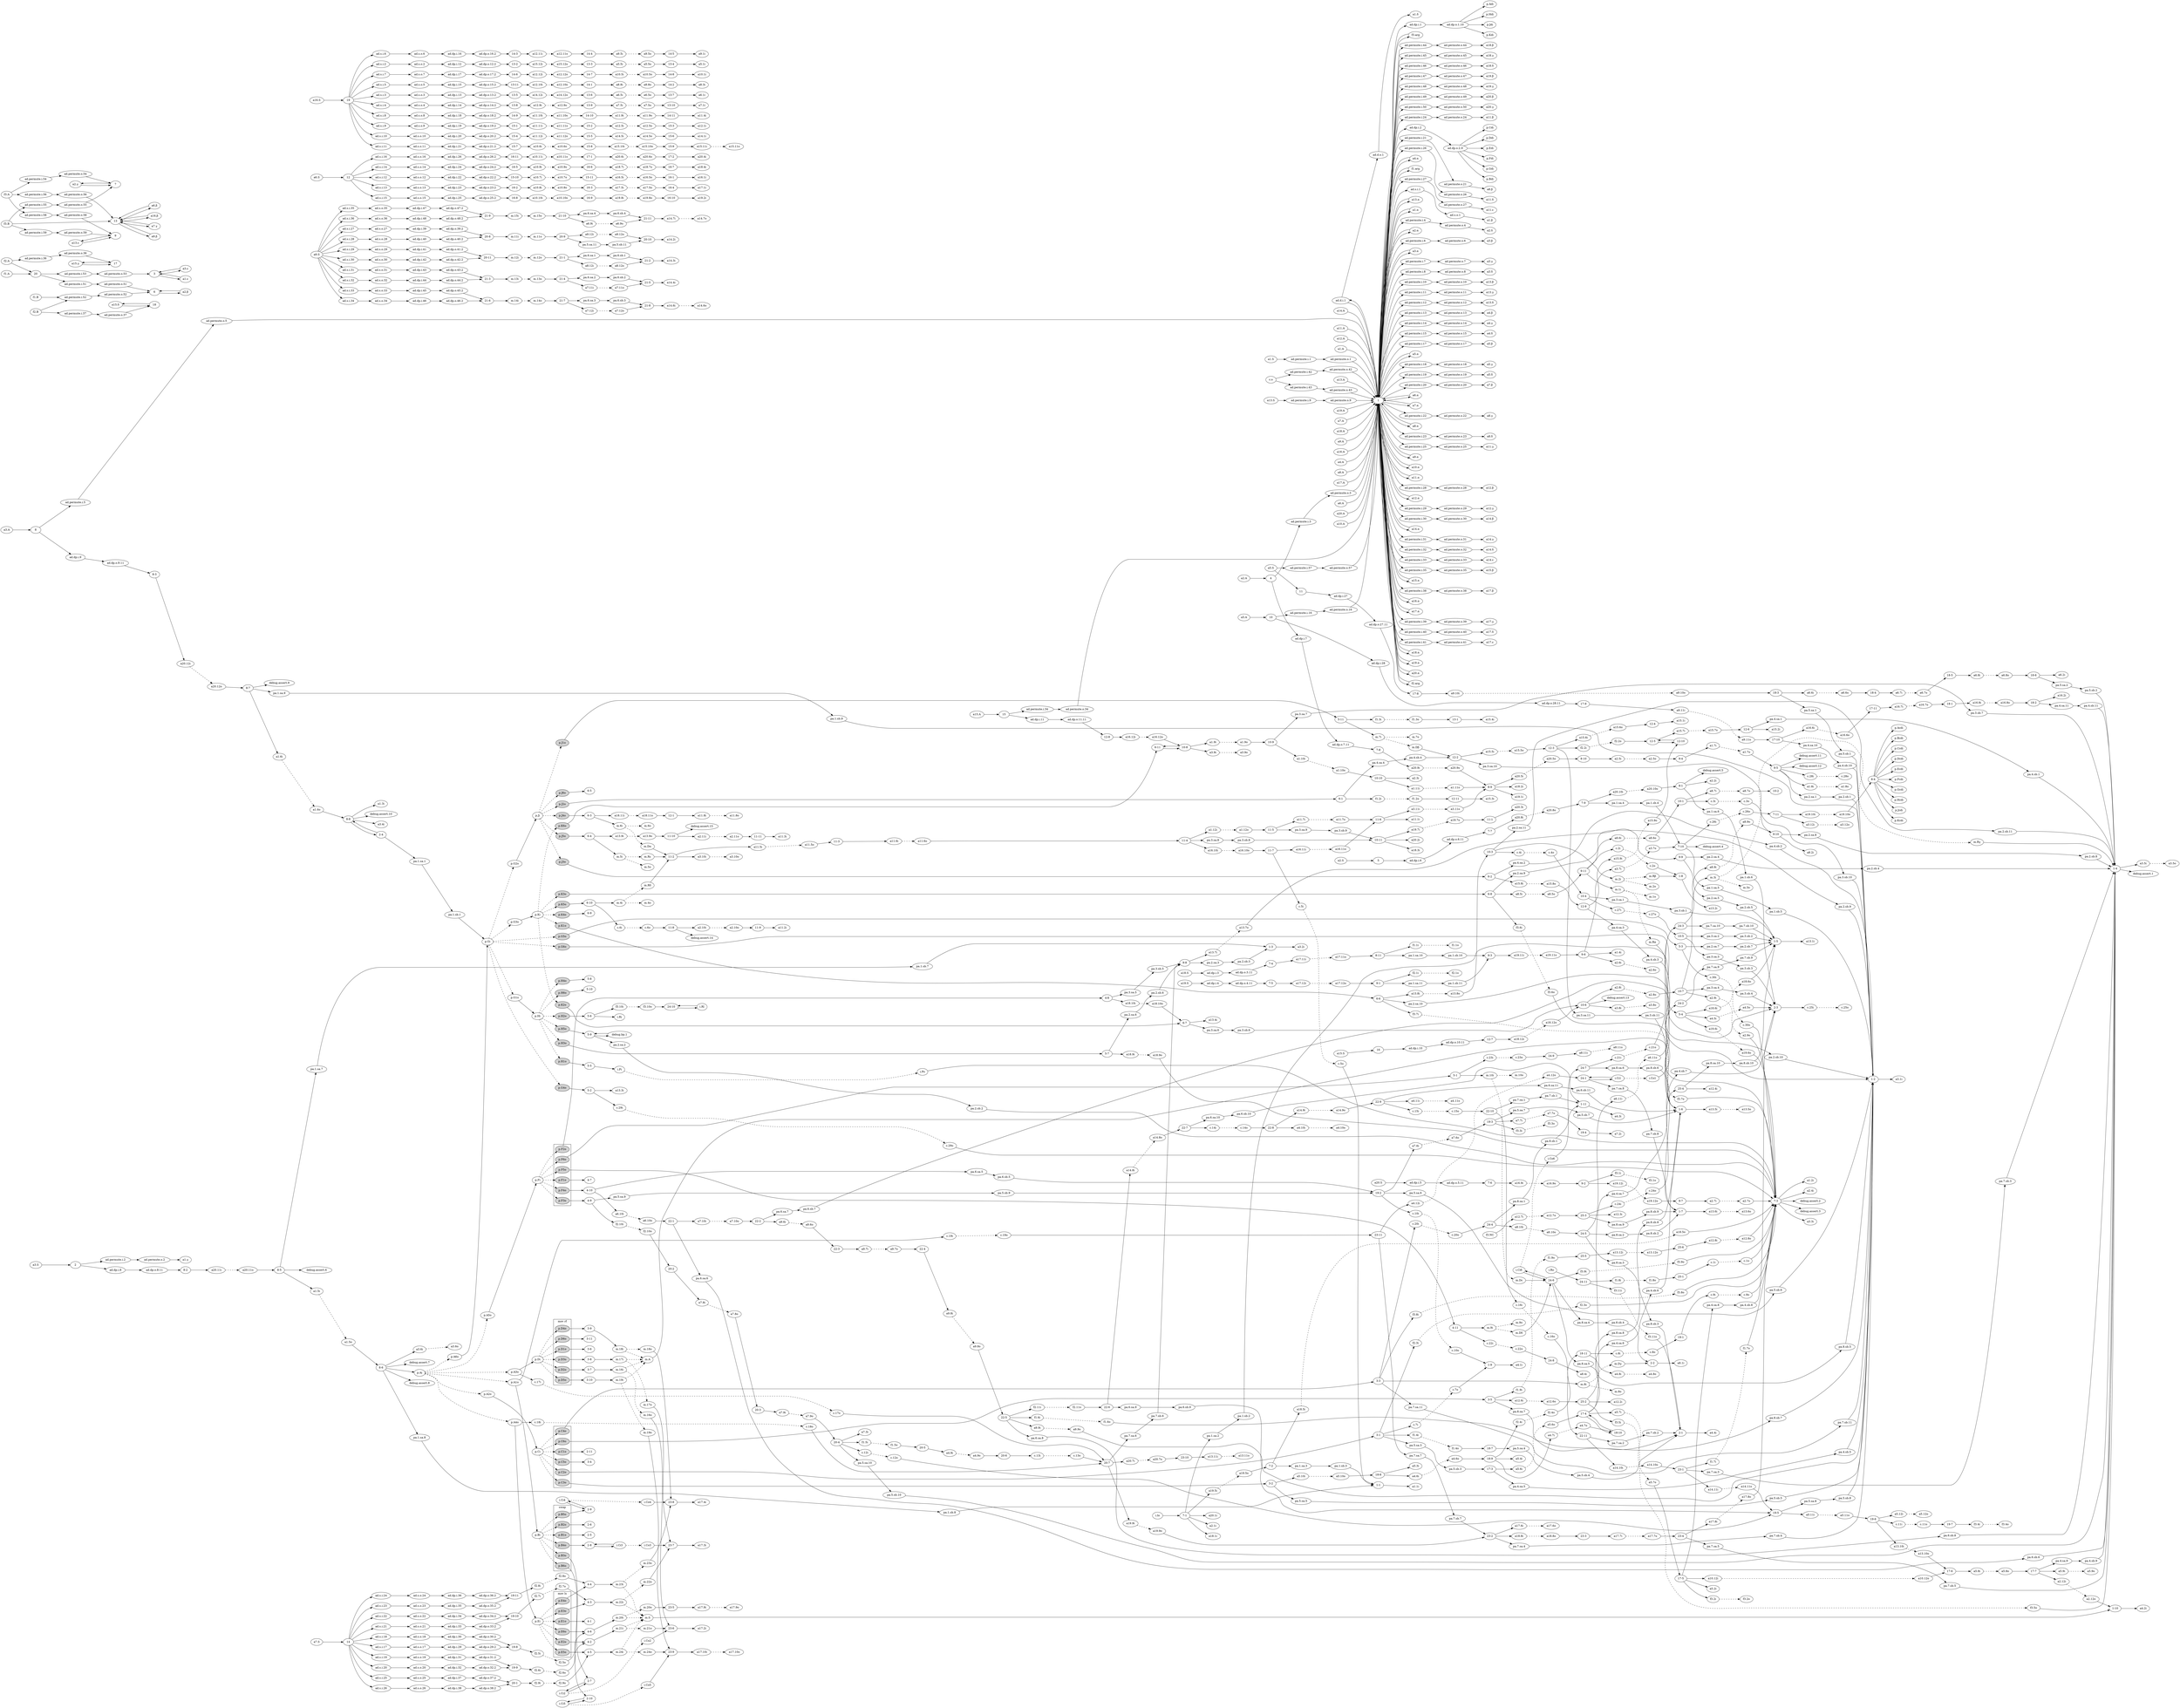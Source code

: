 digraph eniac {
  newrank=true;
	rankdir="LR";
	"ad.d.i.1" -> "ad.d.o.1";
  "i.Pi" -> "i.Po" [ style=dashed ];
	"a20.5o" -> "8-10";
	"9-6" -> "a2.6i";
	"9-6" -> "a3.7i";
	"9-6" -> "a1.4i";
	"ad.dp.o.41.2" -> "20-11";
	"a13.A" -> "1";
	"10-9" -> "pa.3.sa.7";
	"10-9" -> "a1.10i";
	"18-7" -> "pa.5.sa.4";
	"c.21i" -> "c.21o" [ style=dashed ];
	"a6.10o" -> "22-1";
	"i.Ro" -> "24-11";
	"a12.8i" -> "a12.8o" [ style=dashed ];
	"ad.s.o.28" -> "ad.dp.i.40";
	"ad.dp.o.40.2" -> "20-8";
	"ad.s.o.35" -> "ad.dp.i.47";
	"a14.7i" -> "a14.7o" [ style=dashed ];
	"a9.6o" -> "22-3";
	"7-8" -> "a20.9i";
	"ad.permute.o.4" -> "a2.δ";
	"p.E2o" -> "4-2";
	"6-7" -> "pa.3.sa.6";
	"6-7" -> "a13.4i";
	"p.K6o" -> "6-11";
	"a19.5i" -> "a19.5o" [ style=dashed ];
	"a1.12i" -> "a1.12o" [ style=dashed ];
	"pa.4.sb.3" -> "1-6";
	"f3.3i" -> "f3.3o" [ style=dashed ];
	"ad.dp.i.34" -> "ad.dp.o.34.2";
	"f2.11i" -> "f2.11o" [ style=dashed ];
	"a10.8i" -> "a10.8o" [ style=dashed ];
	"a9.11i" -> "a9.11o" [ style=dashed ];
	"pa.1.sa.2" -> "pa.1.sb.2";
	"11-3" -> "a11.6i";
	"ad.dp.i.24" -> "ad.dp.o.24.2";
	"a13.10o" -> "17-6";
	"21-6" -> "m.14i";
	"6" -> "a2.β";
	"f2.B" -> "ad.permute.i.37";
	"f2.B" -> "ad.permute.i.52";
	"c.30o" -> "7-3";
	"pa.4.sb.8" -> "2-3";
	"a4.9o" -> "20-6";
	"f3.9o" -> "7-3";
	"1-4" -> "debug.assert.1";
	"1-4" -> "a3.5i";
	"ad.permute.i.24" -> "ad.permute.o.24";
	"9-1" -> "f2.1i";
	"9-1" -> "pa.1.sa.11";
	"a15.8o" -> "12-9";
	"a11.12i" -> "a11.12o" [ style=dashed ];
	"f1.6o" -> "2-1";
	"ad.dp.i.2" -> "ad.dp.o.2.9";
	"11-9" -> "a11.2i";
	"ad.dp.i.41" -> "ad.dp.o.41.2";
	"22-8" -> "a14.9i";
	"22-8" -> "a4.10i";
	"p.Ji" -> "p.J1o" [ style=dashed ];
	"p.Ji" -> "p.J2o" [ style=dashed ];
	"p.Ji" -> "p.J3o" [ style=dashed ];
	"p.Ji" -> "p.J4o" [ style=dashed ];
	"p.Ji" -> "p.J5o" [ style=dashed ];
	"p.Ji" -> "p.J6o" [ style=dashed ];
	"c.29i" -> "c.29o" [ style=dashed ];
	"c.5o" -> "1-1";
	"ad.dp.o.44.2" -> "21-3";
	"a20.8o" -> "7-9";
	"a3.6i" -> "a3.6o" [ style=dashed ];
	"ad.s.i.6" -> "ad.s.o.6";
	"f3.NC" -> "a12.7i";
	"f1.8i" -> "f1.8o" [ style=dashed ];
	"ad.permute.o.45" -> "a18.γ";
	"pa.5.sb.2" -> "1-4";
	"pa.6.sb.3" -> "21-8";
	"a13.11i" -> "a13.11o" [ style=dashed ];
	"ad.s.i.35" -> "ad.s.o.35";
	"a10.10i" -> "a10.10o" [ style=dashed ];
	"ad.dp.i.8" -> "ad.dp.o.8.11";
	"a15.5i" -> "a15.5o" [ style=dashed ];
	"ad.dp.i.23" -> "ad.dp.o.23.2";
	"a5.7i" -> "a5.7o" [ style=dashed ];
	"a7.9i" -> "a7.9o" [ style=dashed ];
	"ad.s.i.28" -> "ad.s.o.28";
	"c.2o" -> "1-8";
	"a5.7o" -> "17-5";
	"a19.11i" -> "a19.11o" [ style=dashed ];
	"ad.permute.i.21" -> "ad.permute.o.21";
	"ad.dp.i.7" -> "ad.dp.o.7.11";
	"m.6i" -> "m.6o" [ style=dashed ];
	"ad.dp.i.40" -> "ad.dp.o.40.2";
	"f1.3o" -> "13-1";
	"24-3" -> "a8.9i";
	"24-3" -> "pa.7.sa.10";
	"a11.11i" -> "a11.11o" [ style=dashed ];
	"6-4" -> "m.5i";
	"6-4" -> "a13.9i";
	"ad.permute.o.46" -> "a18.δ";
	"pa.1.sb.8" -> "1-1";
	"pa.3.sa.11" -> "pa.3.sb.11";
	"14-6" -> "a12.12i";
	"pa.6.sb.1" -> "21-2";
	"ad.dp.i.47" -> "ad.dp.o.47.2";
	"p.A2o" -> "p.Ci";
	"a19.5o" -> "7-2";
	"c.26i" -> "c.26o" [ style=dashed ];
	"pa.2.sa.7" -> "pa.2.sb.7";
	"c.27o" -> "10-5";
	"a1.12o" -> "11-5";
	"a17.9i" -> "a17.9o" [ style=dashed ];
	"a7.12o" -> "21-8";
	"a6.11o" -> "24-3";
	"a4.α" -> "1";
	"1-9" -> "a4.1i";
	"pa.5.sa.2" -> "pa.5.sb.2";
	"ad.s.o.22" -> "ad.dp.i.34";
	"m.14o" -> "21-7";
	"pa.6.sa.3" -> "pa.6.sb.3";
	"17-6" -> "a5.8i";
	"a16.6i" -> "a16.6o" [ style=dashed ];
	"p.C1o" -> "2-11";
	"ad.permute.o.44" -> "a18.β";
	"c.6o" -> "11-8";
	"ad.dp.i.12" -> "ad.dp.o.12.2";
	"15-1" -> "a11.11i";
	"a19.8i" -> "a19.8o" [ style=dashed ];
	"pa.1.sa.3" -> "pa.1.sb.3";
	"a12.5i" -> "a12.5o" [ style=dashed ];
	"ad.dp.i.33" -> "ad.dp.o.33.2";
	"f1.arg" -> "1";
	"pa.4.sa.6" -> "pa.4.sb.6";
	"18-1" -> "a16.8i";
	"ad.s.o.31" -> "ad.dp.i.43";
	"c.15i" -> "c.15o" [ style=dashed ];
	"m.23o" -> "23-8";
	"ad.permute.i.26" -> "ad.permute.o.26";
	"pa.3.sb.4" -> "2-3";
	"c.12i" -> "c.12o" [ style=dashed ];
	"i.Ci2" -> "2-7";
	"i.Ci2" -> "i.Co2" [ style=dashed ];
	"c.1i" -> "c.1o" [ style=dashed ];
	"a2.β" -> "6";
	"ad.permute.o.39" -> "a17.γ";
	"a1.5o" -> "8-6";
	"ad.permute.o.53" -> "3";
	"m.19o" -> "23-9";
	"a18.11i" -> "a18.11o" [ style=dashed ];
	"a5.5i" -> "a5.5o" [ style=dashed ];
	"14-8" -> "a10.1i";
	"ad.permute.i.27" -> "ad.permute.o.27";
	"p.B3o" -> "2-7";
	"a3.9i" -> "a3.9o" [ style=dashed ];
	"a15.8i" -> "a15.8o" [ style=dashed ];
	"ad.s.i.2" -> "ad.s.o.2";
	"15-10" -> "a10.7i";
	"pa.4.sb.6" -> "1-6";
	"i.Ci4" -> "2-9";
	"i.Ci4" -> "i.Co4" [ style=dashed ];
	"a13.α" -> "1";
	"m.Rα" -> "1-6";
	"pa.8.sb.10" -> "1-5";
	"a20.8i" -> "a20.8o" [ style=dashed ];
	"a12.10o" -> "14-1";
	"c.22i" -> "c.22o" [ style=dashed ];
	"ad.permute.o.31" -> "a14.γ";
	"p.A6o" -> "p.Gi";
	"8-4" -> "p.Acdi";
	"8-4" -> "p.Bcdi";
	"8-4" -> "p.Ccdi";
	"8-4" -> "p.Dcdi";
	"8-4" -> "p.Ecdi";
	"8-4" -> "p.Fcdi";
	"8-4" -> "p.Gcdi";
	"8-4" -> "p.Hcdi";
	"8-4" -> "p.Jcdi";
	"8-4" -> "p.Kcdi";
	"ad.dp.i.30" -> "ad.dp.o.30.2";
	"ad.s.o.19" -> "ad.dp.i.31";
	"pa.6.sa.7" -> "pa.6.sb.7";
	"a20.9o" -> "8-9";
	"2-2" -> "a8.1i";
	"pa.3.sa.1" -> "pa.3.sb.1";
	"ad.dp.o.22.2" -> "15-10";
	"pa.6.sb.8" -> "1-4";
	"20-2" -> "a7.8i";
	"m.12o" -> "21-1";
	"p.C6o" -> "3-5";
	"4-8" -> "pa.3.sa.5";
	"4-8" -> "a18.10i";
	"9-9" -> "pa.2.sa.4";
	"9-9" -> "pa.2.sa.5";
	"pa.3.sb.3" -> "2-3";
	"15-8" -> "a15.10i";
	"a2.11i" -> "a2.11o" [ style=dashed ];
	"16-5" -> "a10.9i";
	"1" -> "a1.α";
	"1" -> "ad.s.i.1";
	"1" -> "ad.d.i.1";
	"1" -> "a2.α";
	"1" -> "ad.permute.i.4";
	"1" -> "a3.α";
	"1" -> "ad.permute.i.6";
	"1" -> "ad.permute.i.7";
	"1" -> "ad.permute.i.8";
	"1" -> "a13.α";
	"1" -> "ad.permute.i.10";
	"1" -> "ad.permute.i.11";
	"1" -> "ad.permute.i.12";
	"1" -> "a4.α";
	"1" -> "ad.permute.i.13";
	"1" -> "ad.permute.i.14";
	"1" -> "ad.permute.i.15";
	"1" -> "a5.α";
	"1" -> "ad.permute.i.17";
	"1" -> "ad.permute.i.18";
	"1" -> "ad.permute.i.19";
	"1" -> "a6.α";
	"1" -> "a7.α";
	"1" -> "ad.permute.i.20";
	"1" -> "a8.α";
	"1" -> "ad.permute.i.21";
	"1" -> "ad.permute.i.22";
	"1" -> "ad.permute.i.23";
	"1" -> "a9.α";
	"1" -> "a10.α";
	"1" -> "a11.α";
	"1" -> "ad.permute.i.24";
	"1" -> "ad.permute.i.25";
	"1" -> "ad.permute.i.26";
	"1" -> "ad.permute.i.27";
	"1" -> "a12.α";
	"1" -> "ad.permute.i.28";
	"1" -> "ad.permute.i.29";
	"1" -> "a14.α";
	"1" -> "ad.permute.i.30";
	"1" -> "ad.permute.i.31";
	"1" -> "ad.permute.i.32";
	"1" -> "ad.permute.i.33";
	"1" -> "a15.α";
	"1" -> "ad.permute.i.35";
	"1" -> "a16.α";
	"1" -> "a17.α";
	"1" -> "ad.permute.i.38";
	"1" -> "ad.permute.i.39";
	"1" -> "ad.permute.i.40";
	"1" -> "ad.permute.i.41";
	"1" -> "a18.α";
	"1" -> "a19.α";
	"1" -> "a20.α";
	"1" -> "f1.arg";
	"1" -> "f2.arg";
	"1" -> "f3.arg";
	"1" -> "ad.dp.i.1";
	"1" -> "ad.dp.i.2";
	"1" -> "ad.permute.i.44";
	"1" -> "ad.permute.i.45";
	"1" -> "ad.permute.i.46";
	"1" -> "ad.permute.i.47";
	"1" -> "ad.permute.i.48";
	"1" -> "ad.permute.i.49";
	"1" -> "ad.permute.i.50";
	"a2.γ" -> "7";
	"7-6" -> "a16.9i";
	"pa.1.sa.4" -> "pa.1.sb.4";
	"a11.5o" -> "11-3";
	"c.11i" -> "c.11o" [ style=dashed ];
	"24-2" -> "pa.7.sa.9";
	"a20.10i" -> "a20.10o" [ style=dashed ];
	"ad.dp.o.36.2" -> "19-11";
	"a12.10i" -> "a12.10o" [ style=dashed ];
	"a3.5i" -> "a3.5o" [ style=dashed ];
	"ad.permute.i.37" -> "ad.permute.o.37";
	"ad.permute.i.54" -> "ad.permute.o.54";
	"pa.2.sb.10" -> "1-2";
	"a5.9i" -> "a5.9o" [ style=dashed ];
	"a7.7i" -> "a7.7o" [ style=dashed ];
	"a9.6i" -> "a9.6o" [ style=dashed ];
	"p.D2o" -> "3-7";
	"pa.2.sb.4" -> "1-4";
	"a11.6o" -> "11-4";
	"a3.11i" -> "a3.11o" [ style=dashed ];
	"ad.s.i.20" -> "ad.s.o.20";
	"a15.11i" -> "a15.11o" [ style=dashed ];
	"pa.4.sa.7" -> "pa.4.sb.7";
	"ad.permute.o.1" -> "1";
	"ad.permute.o.38" -> "a17.β";
	"p.G2o" -> "p.Ji";
	"ad.s.i.23" -> "ad.s.o.23";
	"ad.permute.i.30" -> "ad.permute.o.30";
	"6-1" -> "pa.4.sa.4";
	"6-1" -> "f1.2i";
	"ad.s.i.7" -> "ad.s.o.7";
	"a14.8o" -> "22-7";
	"a12.7o" -> "25-3";
	"a19.10o" -> "8-4";
	"a14.12o" -> "13-6";
	"a13.7i" -> "a13.7o" [ style=dashed ];
	"pa.4.sa.9" -> "pa.4.sb.9";
	"a6.6o" -> "18-4";
	"22-2" -> "a9.6i";
	"22-2" -> "pa.6.sa.7";
	"ad.dp.o.23.2" -> "16-2";
	"ad.s.o.23" -> "ad.dp.i.35";
	"m.19i" -> "m.19o" [ style=dashed ];
	"24-1" -> "i.Ci1";
	"24-1" -> "pa.7.sa.8";
	"a6.α" -> "1";
	"a12.6o" -> "25-2";
	"f3.5i" -> "f3.5o" [ style=dashed ];
	"10-7" -> "m.3i";
	"10-7" -> "a2.9i";
	"10-7" -> "pa.3.sa.4";
	"18-9" -> "a5.4i";
	"18-9" -> "a4.7i";
	"18-9" -> "f2.4i";
	"f1.7o" -> "7-3";
	"12-4" -> "a15.1i";
	"20-3" -> "a7.9i";
	"10" -> "ad.permute.i.16";
	"10" -> "ad.dp.i.28";
	"ad.permute.i.39" -> "ad.permute.o.39";
	"3-3" -> "m.8i";
	"3-3" -> "pa.7.sa.11";
	"3-3" -> "c.20i";
	"3-3" -> "f3.8i";
	"ad.permute.i.53" -> "ad.permute.o.53";
	"10-6" -> "debug.assert.13";
	"10-6" -> "a2.8i";
	"10-6" -> "a3.8i";
	"f1.2o" -> "12-11";
	"a15.δ" -> "18";
	"ad.dp.i.9" -> "ad.dp.o.9.11";
	"19-3" -> "pa.5.sa.7";
	"19-3" -> "a7.7i";
	"19-3" -> "f3.3i";
	"22-11" -> "a14.10i";
	"22-11" -> "pa.7.sa.2";
	"f2.5i" -> "f2.5o" [ style=dashed ];
	"f3.8o" -> "7-3";
	"p.A4o" -> "p.Ei";
	"p.A4o" -> "c.18i";
	"pa.6.sb.4" -> "21-11";
	"23-4" -> "pa.7.sa.5";
	"23-4" -> "a17.8i";
	"a10.10o" -> "16-9";
	"a7.8i" -> "a7.8o" [ style=dashed ];
	"c.24i" -> "c.24o" [ style=dashed ];
	"ad.permute.o.18" -> "a5.γ";
	"ad.dp.o.4.11" -> "7-5";
	"8-1" -> "debug.assert.5";
	"8-1" -> "a2.2i";
	"8-1" -> "pa.1.sa.6";
	"a15.7i" -> "a15.7o" [ style=dashed ];
	"ad.dp.i.13" -> "ad.dp.o.13.2";
	"16-8" -> "a10.10i";
	"21-3" -> "m.13i";
	"pa.7.sb.7" -> "23-2";
	"2" -> "ad.permute.i.2";
	"2" -> "ad.dp.i.8";
	"p.F4o" -> "4-10";
	"a18.6i" -> "a18.6o" [ style=dashed ];
	"11-6" -> "a3.11i";
	"11-6" -> "a11.1i";
	"m.Dα" -> "11-2";
	"pa.5.sa.7" -> "pa.5.sb.7";
	"c.11o" -> "19-7";
	"pa.6.sa.9" -> "pa.6.sb.9";
	"7" -> "a2.γ";
	"1-3" -> "a3.2i";
	"ad.permute.i.14" -> "ad.permute.o.14";
	"p.H1o" -> "5-5";
	"a2.9o" -> "7-3";
	"pa.4.sb.11" -> "1-4";
	"ad.permute.i.33" -> "ad.permute.o.33";
	"9-10" -> "pa.2.sa.8";
	"9-10" -> "a8.2i";
	"12-9" -> "pa.4.sa.3";
	"12-9" -> "a15.9i";
	"21-8" -> "a14.6i";
	"ad.permute.i.59" -> "ad.permute.o.59";
	"pa.8.sa.10" -> "pa.8.sb.10";
	"a1.S" -> "ad.permute.i.1";
	"ad.permute.i.47" -> "ad.permute.o.47";
	"m.18i" -> "m.18o" [ style=dashed ];
	"pa.7.sb.8" -> "1-7";
	"ad.permute.i.3" -> "ad.permute.o.3";
	"ad.permute.o.10" -> "a13.β";
	"pa.3.sa.4" -> "pa.3.sb.4";
	"a19.7i" -> "a19.7o" [ style=dashed ];
	"a20.12i" -> "a20.12o" [ style=dashed ];
	"a17.6i" -> "a17.6o" [ style=dashed ];
	"a18.12i" -> "a18.12o" [ style=dashed ];
	"a19.A" -> "1";
	"p.F1o" -> "4-7";
	"a2.7o" -> "7-3";
	"11-11" -> "a11.3i";
	"c.10o" -> "1-9";
	"a9.12i" -> "a9.12o" [ style=dashed ];
	"c.5i" -> "c.5o" [ style=dashed ];
	"a17.11i" -> "a17.11o" [ style=dashed ];
	"a10.12i" -> "a10.12o" [ style=dashed ];
	"a17.10i" -> "a17.10o" [ style=dashed ];
	"a13.ε" -> "9";
	"ad.permute.o.13" -> "a4.β";
	"7-2" -> "a18.5i";
	"7-2" -> "pa.1.sa.3";
	"ad.s.i.19" -> "ad.s.o.19";
	"ad.dp.o.31.2" -> "19-9";
	"a2.12o" -> "1-10";
	"a12.α" -> "1";
	"c.19o" -> "23-11";
	"a4.12o" -> "24-1";
	"a7.A" -> "1";
	"ad.dp.o.8.11" -> "8-2";
	"13-5" -> "a14.12i";
	"a8.8i" -> "a8.8o" [ style=dashed ];
	"a19.8o" -> "16-10";
	"p.D6o" -> "3-11";
	"5-9" -> "debug.bp.1";
	"5-9" -> "pa.2.sa.2";
	"p.J3o" -> "6-2";
	"ad.permute.o.47" -> "a19.β";
	"f1.B" -> "ad.permute.i.52";
	"pa.2.sb.3" -> "1-3";
	"a16.6o" -> "17-11";
	"ad.dp.i.29" -> "ad.dp.o.29.2";
	"ad.s.o.32" -> "ad.dp.i.44";
	"m.13i" -> "m.13o" [ style=dashed ];
	"f1.4i" -> "f1.4o" [ style=dashed ];
	"f3.10o" -> "24-10";
	"m.24i" -> "m.24o" [ style=dashed ];
	"a8.9o" -> "9-10";
	"ad.permute.i.25" -> "ad.permute.o.25";
	"pa.1.sa.1" -> "pa.1.sb.1";
	"14-4" -> "a9.5i";
	"19-7" -> "f3.4i";
	"ad.s.o.21" -> "ad.dp.i.33";
	"15-5" -> "a14.5i";
	"a10.7o" -> "15-11";
	"ad.permute.i.23" -> "ad.permute.o.23";
	"8-6" -> "debug.assert.7";
	"8-6" -> "debug.assert.8";
	"8-6" -> "a3.6i";
	"8-6" -> "pa.1.sa.8";
	"8-6" -> "p.Ai";
	"24-10" -> "i.Rl";
	"a18.10i" -> "a18.10o" [ style=dashed ];
	"m.Dγ" -> "2-2";
	"a12.11o" -> "14-4";
	"a18.A" -> "1";
	"a1.10o" -> "10-10";
	"pa.3.sb.8" -> "10-11";
	"a6.5i" -> "a6.5o" [ style=dashed ];
	"m.18o" -> "23-8";
	"23-11" -> "a4.12i";
	"23-11" -> "pa.7.sa.7";
	"7-10" -> "debug.assert.4";
	"7-10" -> "c.26i";
	"7-10" -> "pa.1.sa.5";
	"pa.4.sa.11" -> "pa.4.sb.11";
	"a20.11i" -> "a20.11o" [ style=dashed ];
	"a9.10o" -> "18-3";
	"f2.4o" -> "18-11";
	"a6.11i" -> "a6.11o" [ style=dashed ];
	"p.J2o" -> "6-1";
	"m.12i" -> "m.12o" [ style=dashed ];
	"pa.8.sb.2" -> "1-7";
	"a17.12i" -> "a17.12o" [ style=dashed ];
	"a10.11i" -> "a10.11o" [ style=dashed ];
	"a7.12i" -> "a7.12o" [ style=dashed ];
	"21-9" -> "m.15i";
	"ad.permute.o.20" -> "a7.β";
	"a19.6i" -> "a19.6o" [ style=dashed ];
	"pa.3.sb.11" -> "1-6";
	"12-8" -> "a16.12i";
	"a16.8i" -> "a16.8o" [ style=dashed ];
	"f3.11i" -> "f3.11o" [ style=dashed ];
	"ad.dp.i.19" -> "ad.dp.o.19.2";
	"a8.9i" -> "a8.9o" [ style=dashed ];
	"3" -> "a1.ε";
	"3" -> "a3.ε";
	"p.B1o" -> "2-5";
	"a6.5o" -> "13-7";
	"m.2i" -> "m.2o" [ style=dashed ];
	"12-5" -> "a15.7i";
	"12-5" -> "12-10";
	"a20.α" -> "1";
	"c.25i" -> "c.25o" [ style=dashed ];
	"2-7" -> "i.Ci2";
	"pa.2.sa.8" -> "pa.2.sb.8";
	"a13.8i" -> "a13.8o" [ style=dashed ];
	"m.13o" -> "21-4";
	"a11.12o" -> "15-5";
	"3-2" -> "a5.10i";
	"3-2" -> "pa.5.sa.5";
	"ad.dp.o.14.2" -> "13-8";
	"a9.9o" -> "19-5";
	"ad.dp.o.19.2" -> "15-1";
	"ad.dp.o.21.2" -> "15-7";
	"a18.11o" -> "12-1";
	"f3.B" -> "ad.permute.i.55";
	"f3.B" -> "13";
	"f3.B" -> "ad.permute.i.59";
	"pa.4.sa.2" -> "pa.4.sb.2";
	"ad.s.i.5" -> "ad.s.o.5";
	"c.13i" -> "c.13o" [ style=dashed ];
	"f3.10i" -> "f3.10o" [ style=dashed ];
	"pa.7.sb.11" -> "1-2";
	"4-5" -> "m.24i";
	"ad.dp.i.21" -> "ad.dp.o.21.2";
	"ad.s.o.18" -> "ad.dp.i.30";
	"pa.6.sb.6" -> "1-4";
	"a7.10i" -> "a7.10o" [ style=dashed ];
	"pa.8.sa.6" -> "pa.8.sb.6";
	"a8.α" -> "1";
	"ad.permute.i.43" -> "ad.permute.o.43";
	"10-5" -> "pa.3.sa.2";
	"10-5" -> "pa.3.sa.3";
	"13-10" -> "a7.1i";
	"ad.s.i.36" -> "ad.s.o.36";
	"ad.permute.i.18" -> "ad.permute.o.18";
	"m.5i" -> "m.5o" [ style=dashed ];
	"20-9" -> "pa.5.sa.11";
	"20-9" -> "a9.12i";
	"p.F6o" -> "5-1";
	"ad.s.o.2" -> "ad.dp.i.12";
	"ad.dp.i.31" -> "ad.dp.o.31.2";
	"c.19i" -> "c.19o" [ style=dashed ];
	"a9.12o" -> "20-10";
	"ad.permute.o.11" -> "a13.γ";
	"p.G4o" -> "5-2";
	"21-10" -> "pa.6.sa.4";
	"21-10" -> "a6.9i";
	"10-3" -> "pa.2.sa.11";
	"10-3" -> "m.2i";
	"10-3" -> "c.4i";
	"20-6" -> "c.13i";
	"22-4" -> "a9.8i";
	"ad.dp.i.37" -> "ad.dp.o.37.2";
	"ad.permute.i.4" -> "ad.permute.o.4";
	"ad.dp.o.1.10" -> "p.Adi";
	"ad.dp.o.1.10" -> "p.Hdi";
	"ad.dp.o.1.10" -> "p.Jdi";
	"ad.dp.o.1.10" -> "p.Kdi";
	"p.Di" -> "p.D1o" [ style=dashed ];
	"p.Di" -> "p.D2o" [ style=dashed ];
	"p.Di" -> "p.D3o" [ style=dashed ];
	"p.Di" -> "p.D4o" [ style=dashed ];
	"p.Di" -> "p.D5o" [ style=dashed ];
	"p.Di" -> "p.D6o" [ style=dashed ];
	"pa.1.sb.1" -> "p.Gi";
	"ad.dp.i.25" -> "ad.dp.o.25.2";
	"ad.dp.o.35.2" -> "19-11";
	"ad.dp.o.48.2" -> "21-9";
	"ad.permute.o.7" -> "a3.γ";
	"c.3o" -> "9-10";
	"m.Rδ" -> "11-2";
	"m.7i" -> "m.7o" [ style=dashed ];
	"a5.10i" -> "a5.10o" [ style=dashed ];
	"c.20o" -> "24-4";
	"a2.10i" -> "a2.10o" [ style=dashed ];
	"18-8" -> "a4.6i";
	"18-8" -> "a5.3i";
	"m.24o" -> "23-9";
	"i.Ci6" -> "24-6";
	"i.Ci6" -> "i.Co6" [ style=dashed ];
	"p.G5o" -> "5-3";
	"ad.dp.o.17.2" -> "14-6";
	"pa.6.sa.11" -> "pa.6.sb.11";
	"ad.s.o.1" -> "a1.β";
	"16-6" -> "a18.7i";
	"a9.7o" -> "22-4";
	"a14.11i" -> "a14.11o" [ style=dashed ];
	"a11.α" -> "1";
	"ad.permute.i.35" -> "ad.permute.o.35";
	"a8.5o" -> "9-11";
	"c.10i" -> "c.10o" [ style=dashed ];
	"ad.permute.i.36" -> "ad.permute.o.36";
	"ad.dp.i.5" -> "ad.dp.o.5.11";
	"25-4" -> "a12.4i";
	"25-4" -> "pa.8.sa.10";
	"a1.7i" -> "a1.7o" [ style=dashed ];
	"ad.s.o.15" -> "ad.dp.i.25";
	"21-11" -> "a14.7i";
	"ad.permute.i.28" -> "ad.permute.o.28";
	"ad.s.i.16" -> "ad.s.o.16";
	"a8.10i" -> "a8.10o" [ style=dashed ];
	"a12.9o" -> "13-9";
	"p.B2o" -> "2-6";
	"5-4" -> "a4.5i";
	"5-4" -> "a18.6i";
	"5-4" -> "a19.6i";
	"pa.1.sa.10" -> "pa.1.sb.10";
	"a7.5o" -> "13-10";
	"ad.dp.i.44" -> "ad.dp.o.44.2";
	"a12.12i" -> "a12.12o" [ style=dashed ];
	"a9.A" -> "1";
	"4-10" -> "pa.6.sa.5";
	"4-10" -> "a6.10i";
	"ad.permute.i.46" -> "ad.permute.o.46";
	"13-8" -> "a12.9i";
	"a20.6o" -> "17-2";
	"ad.s.o.17" -> "ad.dp.i.29";
	"a16.A" -> "1";
	"p.G3o" -> "p.Ki";
	"pa.5.sb.8" -> "1-2";
	"c.18o" -> "20-7";
	"a10.9o" -> "16-6";
	"a4.7i" -> "a4.7o" [ style=dashed ];
	"pa.6.sb.9" -> "1-2";
	"a6.9i" -> "a6.9o" [ style=dashed ];
	"7-1" -> "pa.1.sa.2";
	"7-1" -> "a19.5i";
	"7-1" -> "a20.1i";
	"7-1" -> "a2.1i";
	"7-1" -> "a18.1i";
	"15-11" -> "a16.5i";
	"f2.7i" -> "f2.7o" [ style=dashed ];
	"a16.5i" -> "a16.5o" [ style=dashed ];
	"17-1" -> "a20.6i";
	"3-1" -> "pa.5.sa.3";
	"3-1" -> "c.7i";
	"3-1" -> "f1.4i";
	"3-1" -> "f2.3i";
	"p.H3o" -> "5-7";
	"pa.3.sa.7" -> "pa.3.sb.7";
	"15-6" -> "a14.1i";
	"c.13o" -> "20-7";
	"ad.s.i.27" -> "ad.s.o.27";
	"23-10" -> "a13.11i";
	"25-3" -> "pa.8.sa.9";
	"25-3" -> "a12.3i";
	"25-3" -> "c.24i";
	"pa.8.sa.9" -> "pa.8.sb.9";
	"1-7" -> "a13.6i";
	"pa.2.sb.2" -> "7-3";
	"ad.dp.o.33.2" -> "19-10";
	"i.Co3" -> "23-7";
	"f1.3i" -> "f1.3o" [ style=dashed ];
	"a18.α" -> "1";
	"p.D1o" -> "3-6";
	"p.J4o" -> "6-3";
	"pa.3.sb.5" -> "9-8";
	"m.14i" -> "m.14o" [ style=dashed ];
	"4-4" -> "m.23i";
	"a2.8i" -> "a2.8o" [ style=dashed ];
	"pa.5.sa.11" -> "pa.5.sb.11";
	"22-1" -> "pa.6.sa.6";
	"22-1" -> "a7.10i";
	"m.9i" -> "m.9o" [ style=dashed ];
	"a9.8o" -> "22-5";
	"m.8i" -> "m.8o" [ style=dashed ];
	"a4.A" -> "1";
	"pa.1.sa.9" -> "pa.1.sb.9";
	"c.4i" -> "c.4o" [ style=dashed ];
	"pa.5.sb.6" -> "1-2";
	"pa.1.sb.10" -> "9-3";
	"c.27i" -> "c.27o" [ style=dashed ];
	"a13.5i" -> "a13.5o" [ style=dashed ];
	"p.D5o" -> "3-10";
	"p.E4o" -> "4-4";
	"pa.1.sb.2" -> "2-3";
	"c.26o" -> "7-11";
	"19-1" -> "c.9i";
	"23-9" -> "a17.10i";
	"f3.11o" -> "2-1";
	"ad.s.o.5" -> "ad.dp.i.15";
	"pa.5.sa.1" -> "pa.5.sb.1";
	"a16.S" -> "19";
	"ad.permute.o.49" -> "a20.β";
	"ad.dp.i.28" -> "ad.dp.o.28.11";
	"pa.5.sa.8" -> "pa.5.sb.8";
	"ad.dp.i.48" -> "ad.dp.o.48.2";
	"a16.12i" -> "a16.12o" [ style=dashed ];
	"ad.d.i.1" -> "1";
	"ad.permute.i.19" -> "ad.permute.o.19";
	"c.30i" -> "c.30o" [ style=dashed ];
	"11-5" -> "a11.7i";
	"11-5" -> "pa.3.sa.9";
	"ad.dp.i.16" -> "ad.dp.o.16.2";
	"a11.9o" -> "14-11";
	"pa.1.sb.5" -> "1-2";
	"a15.5o" -> "12-3";
	"pa.4.sa.5" -> "pa.4.sb.5";
	"a9.S" -> "ad.s.i.27";
	"a9.S" -> "ad.s.i.28";
	"a9.S" -> "ad.s.i.29";
	"a9.S" -> "ad.s.i.30";
	"a9.S" -> "ad.s.i.31";
	"a9.S" -> "ad.s.i.32";
	"a9.S" -> "ad.s.i.33";
	"a9.S" -> "ad.s.i.34";
	"a9.S" -> "ad.s.i.35";
	"a9.S" -> "ad.s.i.36";
	"24-5" -> "pa.8.sa.2";
	"24-5" -> "pa.8.sa.3";
	"24-5" -> "a6.11i";
	"a16.9o" -> "9-2";
	"a18.S" -> "ad.dp.i.3";
	"a2.5o" -> "9-4";
	"a8.6o" -> "10-1";
	"pa.3.sa.8" -> "pa.3.sb.8";
	"16-2" -> "a10.8i";
	"a20.12o" -> "8-7";
	"c.o" -> "ad.permute.i.42";
	"c.o" -> "ad.permute.i.43";
	"2-3" -> "c.25i";
	"p.A1o" -> "p.Bi";
	"p.A1o" -> "c.19i";
	"ad.s.o.3" -> "ad.dp.i.13";
	"i.Co5" -> "23-9";
	"f3.7i" -> "f3.7o" [ style=dashed ];
	"1-6" -> "a13.5i";
	"a9.α" -> "1";
	"11-8" -> "debug.assert.14";
	"11-8" -> "a2.10i";
	"22-9" -> "pa.6.sa.11";
	"22-9" -> "a4.11i";
	"22-9" -> "c.15i";
	"7-11" -> "a3.12i";
	"7-11" -> "a19.10i";
	"a10.5o" -> "14-8";
	"15-4" -> "a11.12i";
	"ad.dp.i.39" -> "ad.dp.o.39.2";
	"f1.5i" -> "f1.5o" [ style=dashed ];
	"p.E6o" -> "4-6";
	"p.K2o" -> "6-7";
	"ad.permute.o.51" -> "6";
	"pa.6.sb.10" -> "1-11";
	"c.24o" -> "25-4";
	"a20.9i" -> "a20.9o" [ style=dashed ];
	"20-8" -> "m.11i";
	"ad.dp.o.42.2" -> "20-11";
	"6-6" -> "a13.8i";
	"6-6" -> "pa.2.sa.10";
	"6-6" -> "f3.7i";
	"pa.1.sb.11" -> "9-3";
	"a18.6o" -> "1-5";
	"14-11" -> "a11.4i";
	"15-2" -> "a12.5i";
	"a8.11i" -> "a8.11o" [ style=dashed ];
	"pa.8.sa.8" -> "pa.8.sb.8";
	"pa.5.sb.4" -> "2-1";
	"a5.8i" -> "a5.8o" [ style=dashed ];
	"18-2" -> "a16.2i";
	"18-2" -> "pa.4.sa.11";
	"ad.s.i.29" -> "ad.s.o.29";
	"a17.8o" -> "7-3";
	"a18.10o" -> "6-7";
	"a8.A" -> "1";
	"ad.permute.o.33" -> "a14.ε";
	"2-8" -> "i.Ci3";
	"pa.5.sb.3" -> "17-3";
	"pa.6.sb.2" -> "21-5";
	"ad.permute.o.59" -> "9";
	"ad.permute.o.12" -> "a13.δ";
	"ad.s.o.34" -> "ad.dp.i.46";
	"a17.8i" -> "a17.8o" [ style=dashed ];
	"f3.2i" -> "f3.2o" [ style=dashed ];
	"19-8" -> "f2.5i";
	"a3.A" -> "8";
	"15" -> "ad.permute.i.34";
	"15" -> "ad.dp.i.11";
	"ad.permute.o.37" -> "18";
	"p.E3o" -> "4-3";
	"ad.permute.o.54" -> "7";
	"17-5" -> "pa.4.sa.8";
	"17-5" -> "a5.2i";
	"17-5" -> "f3.2i";
	"17-5" -> "a10.12i";
	"ad.dp.o.39.2" -> "20-8";
	"c.21o" -> "24-3";
	"a7.10o" -> "22-2";
	"18" -> "a15.δ";
	"pa.3.sa.10" -> "pa.3.sb.10";
	"ad.dp.i.18" -> "ad.dp.o.18.2";
	"a7.6i" -> "a7.6o" [ style=dashed ];
	"ad.dp.i.46" -> "ad.dp.o.46.2";
	"a7.11o" -> "21-5";
	"i.Io" -> "7-1";
	"a3.7i" -> "a3.7o" [ style=dashed ];
	"a7.5i" -> "a7.5o" [ style=dashed ];
	"a17.7o" -> "23-4";
	"a16.10i" -> "a16.10o" [ style=dashed ];
	"pa.6.sa.1" -> "pa.6.sb.1";
	"1-5" -> "a13.1i";
	"ad.permute.o.35" -> "a15.β";
	"pa.2.sb.7" -> "1-5";
	"14-7" -> "a10.5i";
	"19-4" -> "a7.2i";
	"a6.8i" -> "a6.8o" [ style=dashed ];
	"pa.5.sb.10" -> "1-4";
	"ad.permute.o.29" -> "a12.γ";
	"a1.9o" -> "10-9";
	"12-7" -> "a18.12i";
	"16-1" -> "a16.1i";
	"ad.s.i.14" -> "ad.s.o.14";
	"m.15o" -> "21-10";
	"pa.8.sb.3" -> "2-1";
	"c.23i" -> "c.23o" [ style=dashed ];
	"a18.9i" -> "a18.9o" [ style=dashed ];
	"m.17i" -> "m.17o" [ style=dashed ];
	"a12.6i" -> "a12.6o" [ style=dashed ];
	"ad.permute.o.3" -> "1";
	"p.C2o" -> "3-1";
	"3-5" -> "a12.6i";
	"3-5" -> "pa.8.sa.7";
	"3-5" -> "f1.9i";
	"ad.dp.i.15" -> "ad.dp.o.15.2";
	"m.16o" -> "23-6";
	"19" -> "ad.s.i.2";
	"19" -> "ad.s.i.3";
	"19" -> "ad.s.i.4";
	"19" -> "ad.s.i.5";
	"19" -> "ad.s.i.6";
	"19" -> "ad.s.i.7";
	"19" -> "ad.s.i.8";
	"19" -> "ad.s.i.9";
	"19" -> "ad.s.i.10";
	"19" -> "ad.s.i.11";
	"a1.11o" -> "8-9";
	"ad.s.o.11" -> "ad.dp.i.21";
	"a6.6i" -> "a6.6o" [ style=dashed ];
	"22-7" -> "pa.6.sa.10";
	"22-7" -> "c.14i";
	"a13.12i" -> "a13.12o" [ style=dashed ];
	"a10.6o" -> "15-8";
	"p.B5o" -> "2-9";
	"pa.4.sb.2" -> "1-2";
	"a5.5o" -> "13-4";
	"17-4" -> "pa.4.sa.6";
	"17-4" -> "pa.4.sa.7";
	"17-4" -> "a5.7i";
	"17-4" -> "18-10";
	"pa.1.sa.6" -> "pa.1.sb.6";
	"21-2" -> "a14.3i";
	"pa.7.sb.9" -> "1-5";
	"a18.12o" -> "10-6";
	"f2.6i" -> "f2.6o" [ style=dashed ];
	"a17.A" -> "1";
	"pa.1.sb.4" -> "7-10";
	"a4.6i" -> "a4.6o" [ style=dashed ];
	"ad.s.i.25" -> "ad.s.o.25";
	"a14.6i" -> "a14.6o" [ style=dashed ];
	"p.Ci" -> "p.C1o" [ style=dashed ];
	"p.Ci" -> "p.C2o" [ style=dashed ];
	"p.Ci" -> "p.C3o" [ style=dashed ];
	"p.Ci" -> "p.C4o" [ style=dashed ];
	"p.Ci" -> "p.C5o" [ style=dashed ];
	"p.Ci" -> "p.C6o" [ style=dashed ];
	"pa.2.sb.8" -> "1-4";
	"f2.2o" -> "12-5";
	"a10.5i" -> "a10.5o" [ style=dashed ];
	"15-9" -> "a15.11i";
	"a14.11o" -> "19-5";
	"c.15o" -> "22-10";
	"m.23i" -> "m.23o" [ style=dashed ];
	"ad.permute.o.6" -> "a3.β";
	"4-6" -> "m.20i";
	"p.H5o" -> "5-9";
	"m.Dβ" -> "12-2";
	"pa.6.sb.5" -> "19-2";
	"a12.8o" -> "7-3";
	"14-3" -> "a12.11i";
	"a15.10o" -> "15-9";
	"pa.6.sa.6" -> "pa.6.sb.6";
	"a4.12i" -> "a4.12o" [ style=dashed ];
	"24-6" -> "pa.8.sa.4";
	"24-6" -> "pa.8.sa.5";
	"24-6" -> "i.Ci6";
	"24-6" -> "f3.9i";
	"20" -> "ad.permute.i.51";
	"20" -> "ad.permute.i.53";
	"pa.7.sb.5" -> "1-4";
	"f2.8o" -> "4-4";
	"ad.dp.i.42" -> "ad.dp.o.42.2";
	"pa.8.sa.3" -> "pa.8.sb.3";
	"ad.permute.o.32" -> "a14.δ";
	"p.Fi" -> "p.F1o" [ style=dashed ];
	"p.Fi" -> "p.F2o" [ style=dashed ];
	"p.Fi" -> "p.F3o" [ style=dashed ];
	"p.Fi" -> "p.F4o" [ style=dashed ];
	"p.Fi" -> "p.F5o" [ style=dashed ];
	"p.Fi" -> "p.F6o" [ style=dashed ];
	"4-2" -> "m.21i";
	"a2.8o" -> "10-7";
	"ad.dp.o.38.2" -> "20-1";
	"a17.11o" -> "8-11";
	"a10.12o" -> "17-6";
	"7-3" -> "debug.assert.2";
	"7-3" -> "debug.assert.3";
	"7-3" -> "a3.3i";
	"7-3" -> "a1.2i";
	"7-3" -> "a2.4i";
	"a20.5i" -> "a20.5o" [ style=dashed ];
	"a16.10o" -> "11-7";
	"ad.permute.o.30" -> "a14.β";
	"p.F3o" -> "4-9";
	"20-11" -> "m.12i";
	"pa.7.sa.1" -> "pa.7.sb.1";
	"i.Co4" -> "23-8";
	"ad.permute.o.27" -> "a11.ε";
	"13-6" -> "a6.5i";
	"a5.8o" -> "17-7";
	"23-3" -> "a17.7i";
	"pa.7.sa.11" -> "pa.7.sb.11";
	"ad.permute.o.24" -> "a11.β";
	"5-6" -> "i.Ri";
	"5-6" -> "f3.10i";
	"pa.3.sb.10" -> "1-2";
	"a12.11i" -> "a12.11o" [ style=dashed ];
	"8-3" -> "a20.12i";
	"ad.permute.o.56" -> "13";
	"a8.8o" -> "14-2";
	"14-5" -> "a9.1i";
	"ad.dp.o.20.2" -> "15-4";
	"ad.permute.i.20" -> "ad.permute.o.20";
	"a14.α" -> "1";
	"ad.s.i.34" -> "ad.s.o.34";
	"ad.dp.o.7.11" -> "7-8";
	"pa.2.sa.5" -> "pa.2.sb.5";
	"a5.6i" -> "a5.6o" [ style=dashed ];
	"pa.5.sb.9" -> "19-2";
	"a8.12o" -> "21-2";
	"a3.α" -> "1";
	"a11.7o" -> "11-6";
	"ad.s.o.13" -> "ad.dp.i.23";
	"16-4" -> "a17.1i";
	"ad.s.o.30" -> "ad.dp.i.42";
	"23-5" -> "a17.9i";
	"pa.8.sa.5" -> "pa.8.sb.5";
	"ad.permute.o.9" -> "1";
	"12" -> "ad.s.i.12";
	"12" -> "ad.s.i.13";
	"12" -> "ad.s.i.14";
	"12" -> "ad.s.i.15";
	"12" -> "ad.s.i.16";
	"a13.7o" -> "9-9";
	"pa.5.sb.5" -> "1-2";
	"ad.s.i.26" -> "ad.s.o.26";
	"a1.9i" -> "a1.9o" [ style=dashed ];
	"a7.6o" -> "19-3";
	"ad.s.i.21" -> "ad.s.o.21";
	"3-7" -> "m.16i";
	"a7.7o" -> "19-4";
	"pa.8.sb.4" -> "2-2";
	"a19.7o" -> "11-1";
	"ad.s.o.8" -> "ad.dp.i.18";
	"a6.7o" -> "18-5";
	"ad.permute.o.14" -> "a4.γ";
	"p.G1o" -> "p.Hi";
	"ad.dp.o.3.11" -> "7-4";
	"a3.7o" -> "7-10";
	"a14.9i" -> "a14.9o" [ style=dashed ];
	"4-3" -> "m.22i";
	"pa.1.sb.6" -> "2-3";
	"a5.10o" -> "18-8";
	"20-5" -> "a4.9i";
	"pa.7.sa.9" -> "pa.7.sb.9";
	"a16.11i" -> "a16.11o" [ style=dashed ];
	"a20.6i" -> "a20.6o" [ style=dashed ];
	"13-7" -> "a6.1i";
	"16-11" -> "a10.11i";
	"ad.permute.i.13" -> "ad.permute.o.13";
	"a11.9i" -> "a11.9o" [ style=dashed ];
	"pa.5.sb.1" -> "1-2";
	"c.9o" -> "7-3";
	"a3.S" -> "2";
	"c.18i" -> "c.18o" [ style=dashed ];
	"i.Ci3" -> "2-8";
	"i.Ci3" -> "i.Co3" [ style=dashed ];
	"3-9" -> "m.18i";
	"ad.dp.o.6.11" -> "7-7";
	"ad.dp.i.20" -> "ad.dp.o.20.2";
	"ad.s.o.20" -> "ad.dp.i.32";
	"ad.dp.o.34.2" -> "19-10";
	"pa.7.sb.10" -> "1-5";
	"a10.α" -> "1";
	"c.2i" -> "c.2o" [ style=dashed ];
	"i.Ci5" -> "2-10";
	"i.Ci5" -> "i.Co5" [ style=dashed ];
	"m.Rγ" -> "1-4";
	"ad.s.i.3" -> "ad.s.o.3";
	"ad.dp.o.2.9" -> "p.Bdi";
	"ad.dp.o.2.9" -> "p.Cdi";
	"ad.dp.o.2.9" -> "p.Ddi";
	"ad.dp.o.2.9" -> "p.Edi";
	"ad.dp.o.2.9" -> "p.Fdi";
	"ad.dp.o.2.9" -> "p.Gdi";
	"5-5" -> "i.Pi";
	"a14.10i" -> "a14.10o" [ style=dashed ];
	"m.S" -> "1-10";
	"a19.12i" -> "a19.12o" [ style=dashed ];
	"pa.7.sb.2" -> "2-1";
	"a6.A" -> "1";
	"7-9" -> "pa.1.sa.4";
	"7-9" -> "a20.10i";
	"11-7" -> "c.5i";
	"11-7" -> "a16.11i";
	"ad.dp.o.29.2" -> "19-8";
	"pa.6.sb.11" -> "1-6";
	"ad.dp.i.38" -> "ad.dp.o.38.2";
	"a20.A" -> "1";
	"pa.1.sa.5" -> "pa.1.sb.5";
	"a9.5o" -> "14-5";
	"pa.4.sb.5" -> "1-2";
	"a13.10i" -> "a13.10o" [ style=dashed ];
	"4" -> "ad.permute.i.3";
	"4" -> "ad.dp.i.7";
	"p.Gi" -> "p.G1o" [ style=dashed ];
	"p.Gi" -> "p.G2o" [ style=dashed ];
	"p.Gi" -> "p.G3o" [ style=dashed ];
	"p.Gi" -> "p.G4o" [ style=dashed ];
	"p.Gi" -> "p.G5o" [ style=dashed ];
	"p.Gi" -> "p.G6o" [ style=dashed ];
	"a8.7i" -> "a8.7o" [ style=dashed ];
	"a15.9o" -> "12-10";
	"22-5" -> "pa.6.sa.8";
	"22-5" -> "a9.9i";
	"22-5" -> "f1.6i";
	"22-5" -> "f2.11i";
	"f1.2i" -> "f1.2o" [ style=dashed ];
	"f2.10i" -> "f2.10o" [ style=dashed ];
	"a10.A" -> "1";
	"p.K5o" -> "6-10";
	"a13.8o" -> "10-3";
	"13-2" -> "a15.12i";
	"17-11" -> "a16.7i";
	"c.9i" -> "c.9o" [ style=dashed ];
	"a1.7o" -> "9-5";
	"a4.8i" -> "a4.8o" [ style=dashed ];
	"pa.8.sb.1" -> "1-11";
	"a20.11o" -> "8-5";
	"9-3" -> "a19.11i";
	"a11.5i" -> "a11.5o" [ style=dashed ];
	"a2.11o" -> "11-11";
	"pa.8.sa.4" -> "pa.8.sb.4";
	"ad.s.o.24" -> "ad.dp.i.36";
	"a7.8o" -> "20-3";
	"ad.permute.i.10" -> "ad.permute.o.10";
	"pa.3.sb.2" -> "1-5";
	"11-10" -> "debug.assert.15";
	"11-10" -> "a2.11i";
	"pa.4.sa.1" -> "pa.4.sb.1";
	"ad.dp.o.15.2" -> "13-11";
	"pa.4.sb.10" -> "1-2";
	"a15.12i" -> "a15.12o" [ style=dashed ];
	"f3.9i" -> "f3.9o" [ style=dashed ];
	"m.16i" -> "m.16o" [ style=dashed ];
	"m.17o" -> "23-7";
	"ad.permute.i.9" -> "ad.permute.o.9";
	"p.D3o" -> "3-8";
	"6-3" -> "m.6i";
	"6-3" -> "a18.11i";
	"p.J6o" -> "6-5";
	"a20.S" -> "ad.dp.i.5";
	"f1.1i" -> "f1.1o" [ style=dashed ];
	"a6.8o" -> "18-6";
	"a15.A" -> "15";
	"a19.α" -> "1";
	"p.Hi" -> "p.H1o" [ style=dashed ];
	"p.Hi" -> "p.H2o" [ style=dashed ];
	"p.Hi" -> "p.H3o" [ style=dashed ];
	"p.Hi" -> "p.H4o" [ style=dashed ];
	"p.Hi" -> "p.H5o" [ style=dashed ];
	"p.Hi" -> "p.H6o" [ style=dashed ];
	"c.29o" -> "7-3";
	"12-2" -> "a15.5i";
	"12-2" -> "pa.3.sa.10";
	"ad.permute.i.15" -> "ad.permute.o.15";
	"pa.1.sb.3" -> "1-1";
	"10-10" -> "a2.3i";
	"10-10" -> "a1.11i";
	"ad.dp.o.32.2" -> "19-9";
	"ad.s.i.31" -> "ad.s.o.31";
	"f1.5o" -> "20-5";
	"pa.7.sa.7" -> "pa.7.sb.7";
	"i.Co6" -> "24-7";
	"3-8" -> "m.17i";
	"a8.5i" -> "a8.5o" [ style=dashed ];
	"m.1i" -> "m.1o" [ style=dashed ];
	"13-9" -> "a7.5i";
	"ad.s.o.16" -> "ad.dp.i.26";
	"pa.5.sb.7" -> "1-6";
	"24-11" -> "f1.8i";
	"24-11" -> "f3.11i";
	"a6.9o" -> "21-11";
	"a7.9o" -> "20-4";
	"ad.dp.o.47.2" -> "21-9";
	"a1.6i" -> "a1.6o" [ style=dashed ];
	"a1.11i" -> "a1.11o" [ style=dashed ];
	"pa.4.sa.4" -> "pa.4.sb.4";
	"18-3" -> "a6.6i";
	"18-3" -> "pa.5.sa.1";
	"f3.8i" -> "f3.8o" [ style=dashed ];
	"ad.permute.o.8" -> "a3.δ";
	"a18.7o" -> "16-7";
	"ad.s.i.17" -> "ad.s.o.17";
	"pa.7.sa.6" -> "pa.7.sb.6";
	"m.Dε" -> "24-6";
	"pa.3.sa.5" -> "pa.3.sb.5";
	"ad.dp.o.10.11" -> "12-7";
	"ad.s.i.4" -> "ad.s.o.4";
	"17-10" -> "a16.6i";
	"17-10" -> "pa.4.sa.10";
	"a16.α" -> "1";
	"4-11" -> "m.9i";
	"4-11" -> "c.22i";
	"ad.permute.o.50" -> "a20.γ";
	"pa.1.sa.7" -> "pa.1.sb.7";
	"20-1" -> "f2.9i";
	"m.Dδ" -> "24-6";
	"a15.S" -> "16";
	"ad.dp.o.13.2" -> "13-5";
	"a15.10i" -> "a15.10o" [ style=dashed ];
	"a2.12i" -> "a2.12o" [ style=dashed ];
	"pa.7.sb.3" -> "1-4";
	"23-7" -> "a17.3i";
	"a4.11i" -> "a4.11o" [ style=dashed ];
	"23-8" -> "a17.4i";
	"ad.permute.i.6" -> "ad.permute.o.6";
	"pa.2.sa.6" -> "pa.2.sb.6";
	"a16.7o" -> "18-1";
	"ad.s.i.22" -> "ad.s.o.22";
	"f2.9i" -> "f2.9o" [ style=dashed ];
	"pa.7.sb.4" -> "1-2";
	"ad.permute.o.34" -> "1";
	"p.A3o" -> "p.Di";
	"p.A3o" -> "c.17i";
	"p.C5o" -> "3-4";
	"ad.permute.o.57" -> "1";
	"ad.d.o.1" -> "a1.δ";
	"ad.permute.i.12" -> "ad.permute.o.12";
	"a6.S" -> "12";
	"17-9" -> "a9.11i";
	"a10.6i" -> "a10.6o" [ style=dashed ];
	"a1.ε" -> "3";
	"1-10" -> "a4.2i";
	"ad.permute.o.55" -> "7";
	"pa.4.sa.3" -> "pa.4.sb.3";
	"19-9" -> "f2.6i";
	"23-1" -> "pa.7.sa.3";
	"23-1" -> "a14.11i";
	"23-1" -> "f1.7i";
	"8" -> "ad.permute.i.5";
	"8" -> "ad.dp.i.9";
	"ad.permute.i.17" -> "ad.permute.o.17";
	"15-7" -> "a10.6i";
	"a14.10o" -> "23-1";
	"a19.12o" -> "9-7";
	"ad.dp.o.27.11" -> "17-8";
	"18-10" -> "17-4";
	"ad.permute.i.2" -> "ad.permute.o.2";
	"p.K1o" -> "6-6";
	"pa.2.sb.6" -> "9-8";
	"10-4" -> "pa.3.sa.1";
	"10-4" -> "c.27i";
	"12-6" -> "pa.4.sa.1";
	"12-6" -> "a15.2i";
	"f3.4i" -> "f3.4o" [ style=dashed ];
	"22-3" -> "a9.7i";
	"a6.10i" -> "a6.10o" [ style=dashed ];
	"pa.5.sa.3" -> "pa.5.sb.3";
	"pa.6.sa.2" -> "pa.6.sb.2";
	"24-9" -> "a8.11i";
	"ad.permute.i.16" -> "ad.permute.o.16";
	"f2.A" -> "ad.permute.i.36";
	"f2.A" -> "20";
	"p.B6o" -> "2-10";
	"13-3" -> "a5.5i";
	"a5.6o" -> "17-4";
	"23-6" -> "a17.2i";
	"6-8" -> "a8.5i";
	"6-8" -> "pa.2.sa.9";
	"6-8" -> "f3.6i";
	"7-7" -> "a20.8i";
	"a1.6o" -> "8-8";
	"ad.permute.i.56" -> "ad.permute.o.56";
	"ad.s.i.8" -> "ad.s.o.8";
	"m.20o" -> "23-5";
	"a7.S" -> "14";
	"8-10" -> "a2.5i";
	"a11.7i" -> "a11.7o" [ style=dashed ];
	"16-9" -> "a19.8i";
	"a8.12i" -> "a8.12o" [ style=dashed ];
	"ad.permute.o.26" -> "a11.δ";
	"pa.3.sa.2" -> "pa.3.sb.2";
	"pa.4.sb.1" -> "1-4";
	"f2.4i" -> "f2.4o" [ style=dashed ];
	"m.A" -> "1-6";
	"a12.7i" -> "a12.7o" [ style=dashed ];
	"ad.permute.i.50" -> "ad.permute.o.50";
	"pa.2.sb.11" -> "1-4";
	"21-7" -> "pa.6.sa.3";
	"21-7" -> "a7.12i";
	"pa.6.sb.7" -> "1-2";
	"a14.8i" -> "a14.8o" [ style=dashed ];
	"f2.5o" -> "4-6";
	"c.8o" -> "19-1";
	"a16.9i" -> "a16.9o" [ style=dashed ];
	"4-9" -> "pa.5.sa.9";
	"4-9" -> "f2.10i";
	"9-8" -> "a13.7i";
	"9-8" -> "pa.2.sa.3";
	"13-11" -> "a12.10i";
	"ad.dp.o.18.2" -> "14-9";
	"ad.s.i.11" -> "ad.s.o.11";
	"ad.permute.o.48" -> "a19.γ";
	"16-3" -> "a17.5i";
	"ad.s.o.29" -> "ad.dp.i.41";
	"f2.9o" -> "4-5";
	"p.F5o" -> "4-11";
	"19-11" -> "f2.8i";
	"22-10" -> "pa.7.sa.1";
	"22-10" -> "c.16i";
	"ad.permute.i.40" -> "ad.permute.o.40";
	"a15.6o" -> "12-4";
	"i.Po" -> "7-3";
	"9" -> "a13.ε";
	"ad.permute.o.17" -> "a5.β";
	"f2.1i" -> "f2.1o" [ style=dashed ];
	"a14.9o" -> "22-9";
	"ad.permute.o.15" -> "a4.δ";
	"a18.8i" -> "a18.8o" [ style=dashed ];
	"i.Ci1" -> "24-1";
	"i.Ci1" -> "i.Co1" [ style=dashed ];
	"ad.s.i.1" -> "ad.s.o.1";
	"ad.permute.i.34" -> "ad.permute.o.34";
	"a15.α" -> "1";
	"ad.permute.i.57" -> "ad.permute.o.57";
	"pa.7.sa.2" -> "pa.7.sb.2";
	"a5.α" -> "1";
	"pa.3.sa.3" -> "pa.3.sb.3";
	"ad.dp.i.43" -> "ad.dp.o.43.2";
	"21-5" -> "a14.4i";
	"f2.3o" -> "7-3";
	"ad.permute.i.32" -> "ad.permute.o.32";
	"pa.3.sa.6" -> "pa.3.sb.6";
	"14-10" -> "a11.9i";
	"24-7" -> "pa.8.sa.6";
	"24-7" -> "c.21i";
	"p.G6o" -> "5-4";
	"7-4" -> "a17.11i";
	"15-3" -> "a12.1i";
	"ad.s.o.12" -> "ad.dp.i.22";
	"25-6" -> "a12.8i";
	"pa.8.sa.1" -> "pa.8.sb.1";
	"ad.permute.o.58" -> "9";
	"11" -> "ad.dp.i.27";
	"f3.arg" -> "1";
	"8-8" -> "debug.assert.10";
	"8-8" -> "a3.4i";
	"8-8" -> "a1.3i";
	"8-8" -> "2-4";
	"f2.2i" -> "f2.2o" [ style=dashed ];
	"14-2" -> "a8.3i";
	"a12.12o" -> "14-7";
	"p.A5o" -> "p.Fi";
	"p.C3o" -> "3-2";
	"m.Rβ" -> "1-8";
	"ad.dp.o.16.2" -> "14-3";
	"a9.7i" -> "a9.7o" [ style=dashed ];
	"f3.5o" -> "1-4";
	"f2.8i" -> "f2.8o" [ style=dashed ];
	"a4.5o" -> "2-3";
	"11-2" -> "a11.5i";
	"11-2" -> "a3.10i";
	"a16.5o" -> "16-1";
	"ad.dp.o.37.2" -> "20-1";
	"pa.8.sb.6" -> "1-7";
	"f2.10o" -> "20-2";
	"6-2" -> "a15.8i";
	"6-2" -> "pa.4.sa.2";
	"11-4" -> "a1.12i";
	"11-4" -> "pa.3.sa.8";
	"11-4" -> "a16.10i";
	"m.Rε" -> "11-2";
	"ad.dp.i.26" -> "ad.dp.o.26.2";
	"ad.permute.o.21" -> "a8.β";
	"a13.9i" -> "a13.9o" [ style=dashed ];
	"f1.8o" -> "25-1";
	"a11.8i" -> "a11.8o" [ style=dashed ];
	"14-9" -> "a11.10i";
	"m.22o" -> "23-7";
	"a15.γ" -> "17";
	"ad.s.o.9" -> "ad.dp.i.19";
	"a7.11i" -> "a7.11o" [ style=dashed ];
	"ad.permute.i.7" -> "ad.permute.o.7";
	"f2.arg" -> "1";
	"a9.8i" -> "a9.8o" [ style=dashed ];
	"a17.7i" -> "a17.7o" [ style=dashed ];
	"2-1" -> "a4.4i";
	"ad.permute.o.19" -> "a5.δ";
	"ad.dp.i.6" -> "ad.dp.o.6.11";
	"i.Co1" -> "24-2";
	"f2.6o" -> "4-2";
	"16" -> "ad.dp.i.10";
	"a18.7i" -> "a18.7o" [ style=dashed ];
	"pa.4.sa.8" -> "pa.4.sb.8";
	"a3.12i" -> "a3.12o" [ style=dashed ];
	"ad.permute.i.45" -> "ad.permute.o.45";
	"ad.s.i.18" -> "ad.s.o.18";
	"pa.8.sb.9" -> "1-7";
	"a7.α" -> "1";
	"ad.permute.i.49" -> "ad.permute.o.49";
	"p.Ai" -> "p.A1o" [ style=dashed ];
	"p.Ai" -> "p.A2o" [ style=dashed ];
	"p.Ai" -> "p.A3o" [ style=dashed ];
	"p.Ai" -> "p.A4o" [ style=dashed ];
	"p.Ai" -> "p.A5o" [ style=dashed ];
	"p.Ai" -> "p.A6o" [ style=dashed ];
	"8-9" -> "a18.2i";
	"8-9" -> "a19.1i";
	"8-9" -> "a20.5i";
	"pa.3.sb.7" -> "1-4";
	"1-8" -> "a13.2i";
	"ad.dp.i.4" -> "ad.dp.o.4.11";
	"a8.7o" -> "10-2";
	"ad.s.i.15" -> "ad.s.o.15";
	"pa.7.sa.8" -> "pa.7.sb.8";
	"c.14o" -> "22-8";
	"ad.permute.i.11" -> "ad.permute.o.11";
	"p.H4o" -> "5-8";
	"6-10" -> "m.4i";
	"6-10" -> "c.6i";
	"17-8" -> "a9.10i";
	"19-5" -> "a5.11i";
	"19-5" -> "pa.5.sa.8";
	"a9.5i" -> "a9.5o" [ style=dashed ];
	"c.22o" -> "24-8";
	"a6.β" -> "13";
	"p.K4o" -> "6-9";
	"pa.1.sa.8" -> "pa.1.sb.8";
	"f3.1i" -> "f3.1o" [ style=dashed ];
	"a3.10i" -> "a3.10o" [ style=dashed ];
	"a15.7o" -> "12-6";
	"a19.10i" -> "a19.10o" [ style=dashed ];
	"a14.12i" -> "a14.12o" [ style=dashed ];
	"a16.β" -> "13";
	"2-10" -> "i.Ci5";
	"p.F2o" -> "4-8";
	"ad.permute.i.52" -> "ad.permute.o.52";
	"13-1" -> "a15.4i";
	"a15.12o" -> "13-3";
	"ad.dp.i.3" -> "ad.dp.o.3.11";
	"9-2" -> "f3.1i";
	"9-2" -> "a19.12i";
	"ad.permute.i.51" -> "ad.permute.o.51";
	"pa.7.sb.1" -> "1-11";
	"f1.A" -> "20";
	"ad.dp.o.25.2" -> "16-8";
	"25-5" -> "a13.12i";
	"f1.9i" -> "f1.9o" [ style=dashed ];
	"ad.permute.o.16" -> "1";
	"a13.9o" -> "11-10";
	"ad.dp.o.12.2" -> "13-2";
	"ad.s.o.7" -> "ad.dp.i.17";
	"24-8" -> "a8.4i";
	"pa.2.sa.9" -> "pa.2.sb.9";
	"ad.s.i.10" -> "ad.s.o.10";
	"ad.s.i.33" -> "ad.s.o.33";
	"a10.9i" -> "a10.9o" [ style=dashed ];
	"f2.3i" -> "f2.3o" [ style=dashed ];
	"13" -> "a6.β";
	"13" -> "a7.γ";
	"13" -> "a9.β";
	"13" -> "a16.β";
	"a15.9i" -> "a15.9o" [ style=dashed ];
	"ad.dp.o.30.2" -> "19-8";
	"23-2" -> "a17.6i";
	"23-2" -> "pa.7.sa.4";
	"23-2" -> "a18.8i";
	"a14.A" -> "1";
	"ad.permute.i.44" -> "ad.permute.o.44";
	"7-5" -> "a17.12i";
	"pa.4.sb.7" -> "2-3";
	"i.Rl" -> "24-10";
	"ad.permute.i.58" -> "ad.permute.o.58";
	"6-11" -> "10-8";
	"a2.5i" -> "a2.5o" [ style=dashed ];
	"ad.dp.i.14" -> "ad.dp.o.14.2";
	"pa.4.sb.9" -> "1-4";
	"ad.dp.o.46.2" -> "21-6";
	"c.14i" -> "c.14o" [ style=dashed ];
	"a11.11o" -> "15-2";
	"a11.10o" -> "14-10";
	"ad.permute.o.28" -> "a12.β";
	"pa.2.sb.1" -> "1-2";
	"a15.6i" -> "a15.6o" [ style=dashed ];
	"ad.dp.i.17" -> "ad.dp.o.17.2";
	"ad.s.i.9" -> "ad.s.o.9";
	"pa.6.sa.5" -> "pa.6.sb.5";
	"ad.permute.o.2" -> "a1.γ";
	"1-1" -> "a1.1i";
	"a5.S" -> "11";
	"a5.S" -> "ad.permute.i.57";
	"9-4" -> "a1.7i";
	"18-4" -> "a6.7i";
	"a5.12i" -> "a5.12o" [ style=dashed ];
	"a16.12o" -> "10-8";
	"ad.permute.o.22" -> "a8.γ";
	"pa.1.sa.11" -> "pa.1.sb.11";
	"ad.s.i.24" -> "ad.s.o.24";
	"24-4" -> "pa.8.sa.1";
	"24-4" -> "a8.10i";
	"m.20i" -> "m.20o" [ style=dashed ];
	"a8.10o" -> "24-5";
	"ad.permute.i.1" -> "ad.permute.o.1";
	"ad.permute.o.40" -> "a17.δ";
	"a2.9i" -> "a2.9o" [ style=dashed ];
	"16-10" -> "a19.2i";
	"19-2" -> "a7.6i";
	"19-2" -> "pa.5.sa.6";
	"19-2" -> "c.10i";
	"a12.9i" -> "a12.9o" [ style=dashed ];
	"c.1o" -> "7-3";
	"a3.ε" -> "3";
	"pa.3.sb.1" -> "1-5";
	"ad.s.o.4" -> "ad.dp.i.14";
	"pa.6.sa.8" -> "pa.6.sb.8";
	"a18.8o" -> "23-3";
	"c.20i" -> "c.20o" [ style=dashed ];
	"ad.permute.i.5" -> "ad.permute.o.5";
	"3-10" -> "m.19i";
	"p.E1o" -> "4-1";
	"p.J5o" -> "6-4";
	"m.15i" -> "m.15o" [ style=dashed ];
	"c.23o" -> "24-9";
	"20-4" -> "pa.5.sa.10";
	"20-4" -> "a7.3i";
	"20-4" -> "c.12i";
	"20-4" -> "f1.5i";
	"22-6" -> "a14.8i";
	"22-6" -> "pa.6.sa.9";
	"1-2" -> "a3.1i";
	"f3.A" -> "ad.permute.i.54";
	"f3.A" -> "ad.permute.i.56";
	"f3.A" -> "ad.permute.i.58";
	"12-3" -> "pa.3.sa.11";
	"12-3" -> "a15.6i";
	"12-3" -> "f2.2i";
	"ad.dp.o.24.2" -> "16-5";
	"c.12o" -> "19-5";
	"pa.8.sb.5" -> "1-2";
	"5" -> "ad.dp.i.6";
	"ad.permute.i.38" -> "ad.permute.o.38";
	"p.H2o" -> "5-6";
	"debug.bp.1" -> "5-9";
	"c.3i" -> "c.3o" [ style=dashed ];
	"pa.5.sa.5" -> "pa.5.sb.5";
	"pa.1.sb.9" -> "1-2";
	"a17.5i" -> "a17.5o" [ style=dashed ];
	"pa.5.sa.6" -> "pa.5.sb.6";
	"20-7" -> "pa.7.sa.6";
	"20-7" -> "a19.9i";
	"20-7" -> "a20.7i";
	"a9.9i" -> "a9.9o" [ style=dashed ];
	"a19.9o" -> "23-2";
	"a5.11o" -> "19-6";
	"a2.A" -> "4";
	"a18.5i" -> "a18.5o" [ style=dashed ];
	"8-2" -> "a20.11i";
	"pa.2.sa.10" -> "pa.2.sb.10";
	"11-1" -> "a20.3i";
	"ad.s.i.12" -> "ad.s.o.12";
	"a19.S" -> "ad.dp.i.4";
	"a6.7i" -> "a6.7o" [ style=dashed ];
	"a4.9i" -> "a4.9o" [ style=dashed ];
	"a16.11o" -> "11-6";
	"a18.5o" -> "7-3";
	"12-11" -> "a15.3i";
	"17-2" -> "a20.4i";
	"a5.11i" -> "a5.11o" [ style=dashed ];
	"ad.dp.i.36" -> "ad.dp.o.36.2";
	"ad.permute.o.42" -> "1";
	"2-4" -> "pa.1.sa.1";
	"2-4" -> "8-8";
	"pa.3.sb.9" -> "10-11";
	"a14.5o" -> "15-6";
	"pa.8.sb.7" -> "1-2";
	"ad.dp.i.32" -> "ad.dp.o.32.2";
	"m.21i" -> "m.21o" [ style=dashed ];
	"ad.permute.i.22" -> "ad.permute.o.22";
	"8-5" -> "debug.assert.6";
	"8-5" -> "a1.5i";
	"8-5" -> "pa.1.sa.7";
	"9-7" -> "a2.7i";
	"a2.7i" -> "a2.7o" [ style=dashed ];
	"a10.7i" -> "a10.7o" [ style=dashed ];
	"f3.6i" -> "f3.6o" [ style=dashed ];
	"ad.permute.o.23" -> "a8.δ";
	"p.K3o" -> "6-8";
	"a1.8i" -> "a1.8o" [ style=dashed ];
	"18-6" -> "a6.2i";
	"18-6" -> "pa.5.sa.2";
	"a13.12o" -> "25-6";
	"a18.9o" -> "7-3";
	"a17.12o" -> "9-1";
	"a10.11o" -> "17-1";
	"p.B4o" -> "2-8";
	"5-1" -> "m.10i";
	"5-1" -> "c.23i";
	"c.4o" -> "10-4";
	"a4.5i" -> "a4.5o" [ style=dashed ];
	"14-1" -> "a8.8i";
	"17" -> "a15.γ";
	"p.H6o" -> "5-10";
	"ad.dp.i.10" -> "ad.dp.o.10.11";
	"c.16o" -> "22-11";
	"c.17i" -> "c.17o" [ style=dashed ];
	"pa.7.sa.10" -> "pa.7.sb.10";
	"f3.7o" -> "7-3";
	"2-9" -> "i.Ci4";
	"ad.permute.i.48" -> "ad.permute.o.48";
	"a19.6o" -> "7-3";
	"a16.8o" -> "18-2";
	"a4.7o" -> "18-10";
	"21-4" -> "pa.6.sa.2";
	"21-4" -> "a7.11i";
	"pa.5.sa.10" -> "pa.5.sb.10";
	"f1.4o" -> "18-7";
	"ad.permute.o.5" -> "1";
	"pa.2.sa.2" -> "pa.2.sb.2";
	"9-11" -> "m.1i";
	"9-11" -> "a8.6i";
	"9-11" -> "c.2i";
	"ad.dp.i.22" -> "ad.dp.o.22.2";
	"19-10" -> "f2.7i";
	"ad.s.o.10" -> "ad.dp.i.20";
	"a17.5o" -> "16-4";
	"pa.5.sa.4" -> "pa.5.sb.4";
	"ad.s.o.33" -> "ad.dp.i.45";
	"a19.9i" -> "a19.9o" [ style=dashed ];
	"m.10i" -> "m.10o" [ style=dashed ];
	"pa.2.sa.3" -> "pa.2.sb.3";
	"a9.10i" -> "a9.10o" [ style=dashed ];
	"ad.dp.i.45" -> "ad.dp.o.45.2";
	"pa.6.sa.4" -> "pa.6.sb.4";
	"1-11" -> "a4.3i";
	"8-7" -> "debug.assert.9";
	"8-7" -> "a1.6i";
	"8-7" -> "pa.1.sa.9";
	"9-5" -> "debug.assert.11";
	"9-5" -> "debug.assert.12";
	"9-5" -> "c.28i";
	"9-5" -> "pa.2.sa.1";
	"9-5" -> "a1.8i";
	"10-8" -> "a1.9i";
	"10-8" -> "a3.9i";
	"10-8" -> "6-11";
	"ad.s.i.32" -> "ad.s.o.32";
	"25-2" -> "pa.8.sa.8";
	"25-2" -> "a12.2i";
	"25-2" -> "f3.5i";
	"a10.8o" -> "16-3";
	"a9.11o" -> "17-10";
	"18-11" -> "a4.8i";
	"18-11" -> "c.8i";
	"ad.s.o.27" -> "ad.dp.i.39";
	"21-1" -> "pa.6.sa.1";
	"21-1" -> "a8.12i";
	"pa.6.sa.10" -> "pa.6.sb.10";
	"12-10" -> "12-5";
	"ad.dp.o.43.2" -> "21-3";
	"pa.7.sa.5" -> "pa.7.sb.5";
	"f1.9o" -> "25-5";
	"ad.permute.i.31" -> "ad.permute.o.31";
	"pa.1.sb.7" -> "1-3";
	"10-11" -> "a18.3i";
	"10-11" -> "a19.7i";
	"10-11" -> "a20.2i";
	"a2.S" -> "5";
	"pa.2.sa.4" -> "pa.2.sb.4";
	"a14.5i" -> "a14.5o" [ style=dashed ];
	"f2.7o" -> "4-3";
	"a13.S" -> "ad.permute.i.9";
	"ad.dp.o.5.11" -> "7-6";
	"a16.7i" -> "a16.7o" [ style=dashed ];
	"8-11" -> "f1.1i";
	"8-11" -> "pa.1.sa.10";
	"ad.permute.o.52" -> "6";
	"c.16i" -> "c.16o" [ style=dashed ];
	"c.17o" -> "20-7";
	"5-3" -> "c.30i";
	"5-3" -> "pa.2.sa.7";
	"pa.2.sb.5" -> "1-5";
	"ad.s.o.6" -> "ad.dp.i.16";
	"a12.5o" -> "15-3";
	"pa.5.sa.9" -> "pa.5.sb.9";
	"20-10" -> "a14.2i";
	"ad.dp.o.11.11" -> "12-8";
	"ad.s.i.13" -> "ad.s.o.13";
	"14" -> "ad.s.i.17";
	"14" -> "ad.s.i.18";
	"14" -> "ad.s.i.19";
	"14" -> "ad.s.i.20";
	"14" -> "ad.s.i.21";
	"14" -> "ad.s.i.22";
	"14" -> "ad.s.i.23";
	"14" -> "ad.s.i.24";
	"14" -> "ad.s.i.25";
	"14" -> "ad.s.i.26";
	"a11.A" -> "1";
	"ad.permute.o.41" -> "a17.ε";
	"p.C4o" -> "3-3";
	"pa.2.sa.1" -> "pa.2.sb.1";
	"ad.s.i.30" -> "ad.s.o.30";
	"a19.11o" -> "9-6";
	"ad.s.o.25" -> "ad.dp.i.37";
	"pa.7.sa.3" -> "pa.7.sb.3";
	"a7.γ" -> "13";
	"p.Ei" -> "p.E1o" [ style=dashed ];
	"p.Ei" -> "p.E2o" [ style=dashed ];
	"p.Ei" -> "p.E3o" [ style=dashed ];
	"p.Ei" -> "p.E4o" [ style=dashed ];
	"p.Ei" -> "p.E5o" [ style=dashed ];
	"p.Ei" -> "p.E6o" [ style=dashed ];
	"a2.10o" -> "11-9";
	"ad.dp.i.27" -> "ad.dp.o.27.11";
	"ad.dp.i.35" -> "ad.dp.o.35.2";
	"m.22i" -> "m.22o" [ style=dashed ];
	"a9.β" -> "13";
	"ad.permute.i.29" -> "ad.permute.o.29";
	"c.28i" -> "c.28o" [ style=dashed ];
	"m.3i" -> "m.3o" [ style=dashed ];
	"pa.3.sb.6" -> "10-6";
	"c.7o" -> "1-9";
	"ad.dp.i.1" -> "ad.dp.o.1.10";
	"p.Ki" -> "p.K1o" [ style=dashed ];
	"p.Ki" -> "p.K2o" [ style=dashed ];
	"p.Ki" -> "p.K3o" [ style=dashed ];
	"p.Ki" -> "p.K4o" [ style=dashed ];
	"p.Ki" -> "p.K5o" [ style=dashed ];
	"p.Ki" -> "p.K6o" [ style=dashed ];
	"10-1" -> "a8.7i";
	"10-1" -> "c.3i";
	"ad.dp.o.26.2" -> "16-11";
	"c.7i" -> "c.7o" [ style=dashed ];
	"pa.7.sa.4" -> "pa.7.sb.4";
	"m.4i" -> "m.4o" [ style=dashed ];
	"17-7" -> "a5.9i";
	"17-7" -> "pa.4.sa.9";
	"17-7" -> "a2.12i";
	"a17.α" -> "1";
	"p.D4o" -> "3-9";
	"p.E5o" -> "4-5";
	"p.J1o" -> "5-11";
	"a3.8i" -> "a3.8o" [ style=dashed ];
	"c.8i" -> "c.8o" [ style=dashed ];
	"m.11i" -> "m.11o" [ style=dashed ];
	"f1.6i" -> "f1.6o" [ style=dashed ];
	"a8.6i" -> "a8.6o" [ style=dashed ];
	"pa.4.sa.10" -> "pa.4.sb.10";
	"a20.7o" -> "23-10";
	"5-2" -> "c.29i";
	"5-2" -> "a13.3i";
	"13-4" -> "a5.1i";
	"pa.8.sb.8" -> "1-6";
	"p.Bi" -> "p.B1o" [ style=dashed ];
	"p.Bi" -> "p.B2o" [ style=dashed ];
	"p.Bi" -> "p.B3o" [ style=dashed ];
	"p.Bi" -> "p.B4o" [ style=dashed ];
	"p.Bi" -> "p.B5o" [ style=dashed ];
	"p.Bi" -> "p.B6o" [ style=dashed ];
	"ad.dp.o.9.11" -> "8-3";
	"a4.10i" -> "a4.10o" [ style=dashed ];
	"pa.8.sa.2" -> "pa.8.sb.2";
	"ad.permute.i.55" -> "ad.permute.o.55";
	"pa.4.sb.4" -> "12-2";
	"pa.5.sb.11" -> "20-10";
	"ad.permute.o.25" -> "a11.γ";
	"f1.7i" -> "f1.7o" [ style=dashed ];
	"a11.6i" -> "a11.6o" [ style=dashed ];
	"pa.3.sa.9" -> "pa.3.sb.9";
	"a3.11o" -> "8-9";
	"18-5" -> "a6.8i";
	"m.11o" -> "20-9";
	"pa.8.sa.7" -> "pa.8.sb.7";
	"a1.5i" -> "a1.5o" [ style=dashed ];
	"a1.10i" -> "a1.10o" [ style=dashed ];
	"i.Co2" -> "23-6";
	"ad.permute.i.8" -> "ad.permute.o.8";
	"ad.permute.o.43" -> "1";
	"pa.2.sb.9" -> "1-2";
	"ad.dp.i.11" -> "ad.dp.o.11.11";
	"a5.A" -> "10";
	"ad.permute.i.42" -> "ad.permute.o.42";
	"c.6i" -> "c.6o" [ style=dashed ];
	"ad.dp.o.28.11" -> "17-9";
	"ad.dp.o.45.2" -> "21-6";
	"pa.7.sb.6" -> "9-8";
	"ad.permute.i.41" -> "ad.permute.o.41";
	"17-3" -> "a5.6i";
	"17-3" -> "pa.4.sa.5";
	"a20.7i" -> "a20.7o" [ style=dashed ];
	"25-1" -> "c.1i";
	"a20.10o" -> "8-1";
	"19-6" -> "a13.10i";
	"19-6" -> "a5.12i";
	"19-6" -> "c.11i";
	"f3.6o" -> "7-3";
	"a2.α" -> "1";
	"a13.6i" -> "a13.6o" [ style=dashed ];
	"a12.A" -> "1";
	"5-7" -> "pa.2.sa.6";
	"5-7" -> "a18.9i";
	"a4.6o" -> "18-9";
	"f2.11o" -> "22-6";
	"pa.2.sa.11" -> "pa.2.sb.11";
	"ad.s.o.36" -> "ad.dp.i.48";
	"a11.10i" -> "a11.10o" [ style=dashed ];
	"ad.s.o.26" -> "ad.dp.i.38";
	"m.21o" -> "23-6";
	"a1.A" -> "1";
	"5-11" -> "m.7i";
	"5-11" -> "f1.3i";
	"a2.6i" -> "a2.6o" [ style=dashed ];
	"12-1" -> "a11.8i";
	"16-7" -> "a18.4i";
	"a1.α" -> "1";
	"ad.permute.o.36" -> "17";
	"ad.s.o.14" -> "ad.dp.i.24";
	"m.1i" -> "m.Rα" [ style=dashed ];
	"m.2i" -> "m.Rβ" [ style=dashed ];
	"m.3i" -> "m.Rγ" [ style=dashed ];
	"m.4i" -> "m.Rδ" [ style=dashed ];
	"m.5i" -> "m.Rε" [ style=dashed ];
	"m.6i" -> "m.Dα" [ style=dashed ];
	"m.7i" -> "m.Dβ" [ style=dashed ];
	"m.8i" -> "m.Dγ" [ style=dashed ];
	"m.9i" -> "m.Dδ" [ style=dashed ];
	"m.10i" -> "m.Dε" [ style=dashed ];
	"m.16i" -> "m.A" [ style=dashed ];
	"m.17i" -> "m.A" [ style=dashed ];
	"m.18i" -> "m.A" [ style=dashed ];
	"m.19i" -> "m.A" [ style=dashed ];
	"m.20i" -> "m.S" [ style=dashed ];
	"m.21i" -> "m.S" [ style=dashed ];
	"m.22i" -> "m.S" [ style=dashed ];
	"m.23i" -> "m.S" [ style=dashed ];
	"m.24i" -> "m.S" [ style=dashed ];
	"p.B1o" [ style=filled ];
	"p.B2o" [ style=filled ];
	"p.B3o" [ style=filled ];
	"p.B4o" [ style=filled ];
	"p.B5o" [ style=filled ];
	"p.B6o" [ style=filled ];
	"p.C1o" [ style=filled ];
	"p.C2o" [ style=filled ];
	"p.C3o" [ style=filled ];
	"p.C4o" [ style=filled ];
	"p.C5o" [ style=filled ];
	"p.C6o" [ style=filled ];
	"p.D1o" [ style=filled ];
	"p.D2o" [ style=filled ];
	"p.D3o" [ style=filled ];
	"p.D4o" [ style=filled ];
	"p.D5o" [ style=filled ];
	"p.D6o" [ style=filled ];
	"p.E1o" [ style=filled ];
	"p.E2o" [ style=filled ];
	"p.E3o" [ style=filled ];
	"p.E4o" [ style=filled ];
	"p.E5o" [ style=filled ];
	"p.E6o" [ style=filled ];
	"p.F1o" [ style=filled ];
	"p.F2o" [ style=filled ];
	"p.F3o" [ style=filled ];
	"p.F4o" [ style=filled ];
	"p.F5o" [ style=filled ];
	"p.F6o" [ style=filled ];
	"p.G4o" [ style=filled ];
	"p.G5o" [ style=filled ];
	"p.G6o" [ style=filled ];
	"p.H1o" [ style=filled ];
	"p.H2o" [ style=filled ];
	"p.H3o" [ style=filled ];
	"p.H4o" [ style=filled ];
	"p.H5o" [ style=filled ];
	"p.H6o" [ style=filled ];
	"p.J1o" [ style=filled ];
	"p.J2o" [ style=filled ];
	"p.J3o" [ style=filled ];
	"p.J4o" [ style=filled ];
	"p.J5o" [ style=filled ];
	"p.J6o" [ style=filled ];
	"p.K1o" [ style=filled ];
	"p.K2o" [ style=filled ];
	"p.K3o" [ style=filled ];
	"p.K4o" [ style=filled ];
	"p.K5o" [ style=filled ];
	"p.K6o" [ style=filled ];
  { rank=min "i.Io" }
  subgraph cluster_B {
    label = "swap"
    "p.B1o" "p.B2o" "p.B3o" "p.B4o" "p.B5o" "p.B6o" 
  }
  subgraph cluster_C {
    rank=same
    "p.C1o" "p.C2o" "p.C3o" "p.C4o" "p.C5o" "p.C6o"
  }
  subgraph cluster_D {
    label = "mov rf"
    "p.D1o" "p.D2o" "p.D3o" "p.D4o" "p.D5o" "p.D6o"
  }
  subgraph cluster_E {
    label = "mov ls"
    "p.E1o" "p.E2o" "p.E3o" "p.E4o" "p.E5o" "p.E6o" 
  }
  subgraph cluster_F {
    rank=same
    "p.F1o" "p.F2o" "p.F3o" "p.F4o" "p.F5o" "p.F6o" 
  }
  { rank=same "p.B1o" "p.C1o" "p.D1o" "p.E1o" "p.F1o" "p.H1o" "p.J1o" }
	{ rank=same "p.G4o" "p.G5o" "p.G6o" "p.H1o" "p.H2o" "p.H3o" "p.H4o" "p.H5o" "p.H6o" "p.J1o" "p.J2o" "p.J3o" "p.J4o" "p.J5o" "p.J6o" "p.K1o" "p.K2o" "p.K3o" "p.K4o" "p.K5o" "p.K6o" }
	{ rank=same "a6.S" "a7.S" "a16.S" "a9.S" }
  { rank=same "ad.s.i.17" "ad.s.i.18" "ad.s.i.19" "ad.s.i.20" "ad.s.i.21" "ad.s.i.22" "ad.s.i.23" "ad.s.i.24" "ad.s.i.25" "ad.s.i.26" }
}
